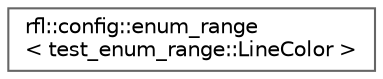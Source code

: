 digraph "类继承关系图"
{
 // LATEX_PDF_SIZE
  bgcolor="transparent";
  edge [fontname=Helvetica,fontsize=10,labelfontname=Helvetica,labelfontsize=10];
  node [fontname=Helvetica,fontsize=10,shape=box,height=0.2,width=0.4];
  rankdir="LR";
  Node0 [id="Node000000",label="rfl::config::enum_range\l\< test_enum_range::LineColor \>",height=0.2,width=0.4,color="grey40", fillcolor="white", style="filled",URL="$structrfl_1_1config_1_1enum__range_3_01test__enum__range_1_1_line_color_01_4.html",tooltip=" "];
}
